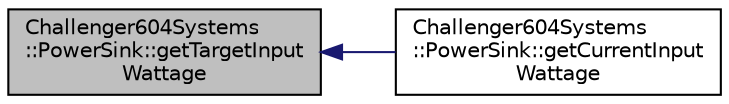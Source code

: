 digraph "Challenger604Systems::PowerSink::getTargetInputWattage"
{
  edge [fontname="Helvetica",fontsize="10",labelfontname="Helvetica",labelfontsize="10"];
  node [fontname="Helvetica",fontsize="10",shape=record];
  rankdir="LR";
  Node1 [label="Challenger604Systems\l::PowerSink::getTargetInput\lWattage",height=0.2,width=0.4,color="black", fillcolor="grey75", style="filled" fontcolor="black"];
  Node1 -> Node2 [dir="back",color="midnightblue",fontsize="10",style="solid",fontname="Helvetica"];
  Node2 [label="Challenger604Systems\l::PowerSink::getCurrentInput\lWattage",height=0.2,width=0.4,color="black", fillcolor="white", style="filled",URL="$class_challenger604_systems_1_1_power_sink.html#ab0077d8a7e4120674802588eaa701d57"];
}
